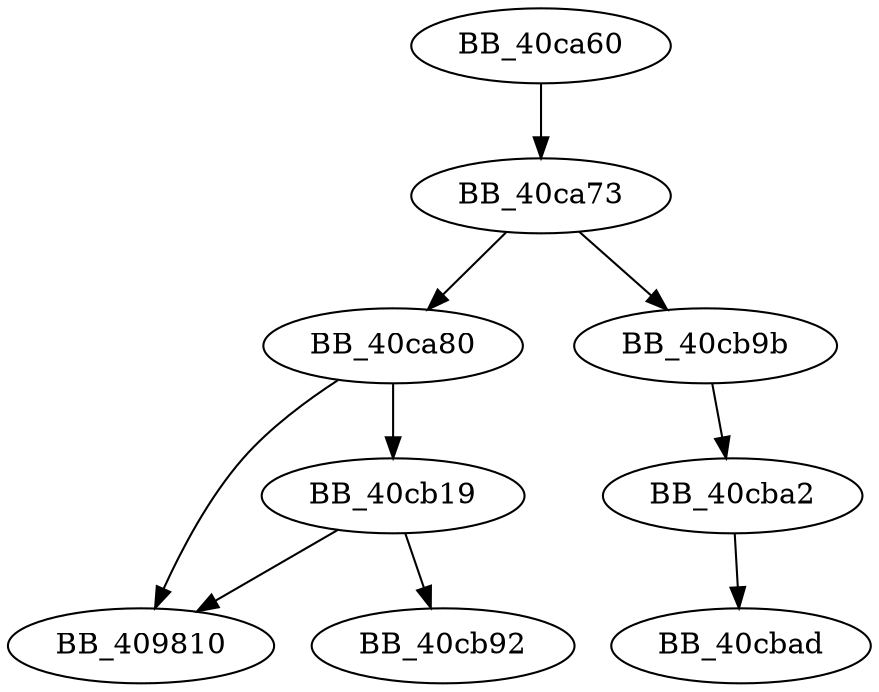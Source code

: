 DiGraph sub_40CA60{
BB_40ca60->BB_40ca73
BB_40ca73->BB_40ca80
BB_40ca73->BB_40cb9b
BB_40ca80->BB_409810
BB_40ca80->BB_40cb19
BB_40cb19->BB_409810
BB_40cb19->BB_40cb92
BB_40cb9b->BB_40cba2
BB_40cba2->BB_40cbad
}
